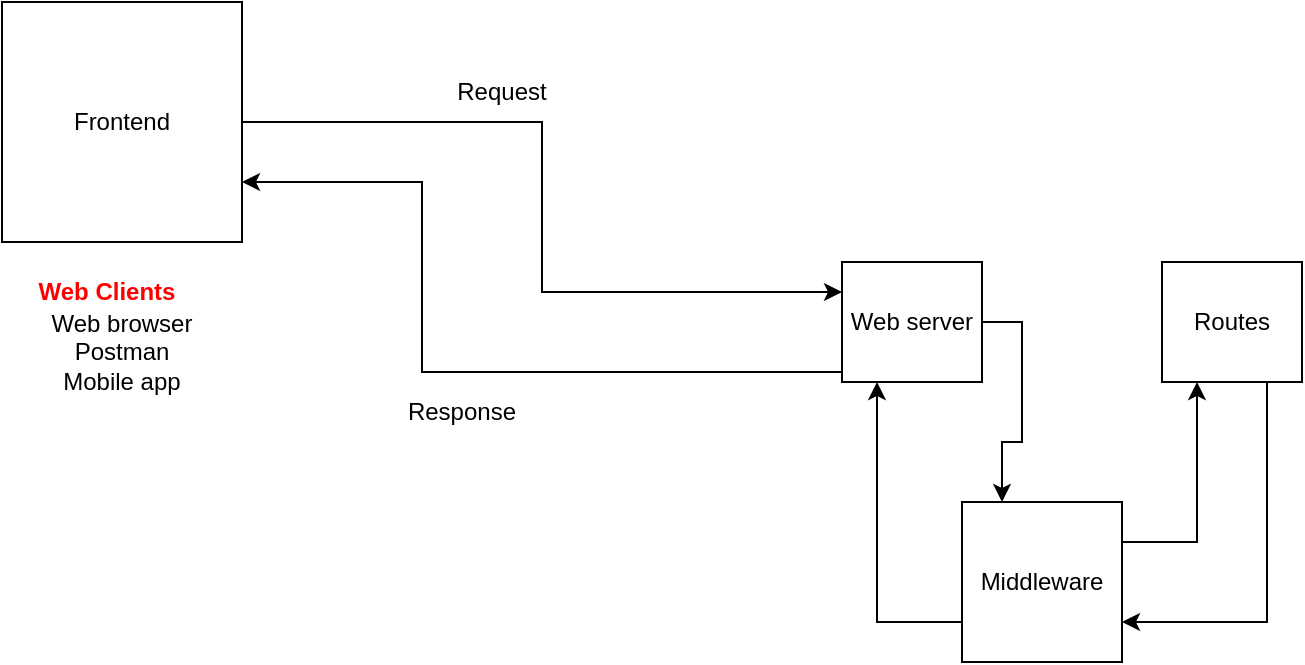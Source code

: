 <mxfile version="24.4.2" type="device">
  <diagram name="Page-1" id="v1zQrNXWDf2rzzqmDZg3">
    <mxGraphModel dx="794" dy="434" grid="1" gridSize="10" guides="1" tooltips="1" connect="1" arrows="1" fold="1" page="1" pageScale="1" pageWidth="850" pageHeight="1100" math="0" shadow="0">
      <root>
        <mxCell id="0" />
        <mxCell id="1" parent="0" />
        <mxCell id="-aMKlmWGwsQnbMnRkvw8-6" style="edgeStyle=orthogonalEdgeStyle;rounded=0;orthogonalLoop=1;jettySize=auto;html=1;exitX=1;exitY=0.5;exitDx=0;exitDy=0;entryX=0;entryY=0.25;entryDx=0;entryDy=0;" edge="1" parent="1" source="-aMKlmWGwsQnbMnRkvw8-1" target="-aMKlmWGwsQnbMnRkvw8-10">
          <mxGeometry relative="1" as="geometry" />
        </mxCell>
        <mxCell id="-aMKlmWGwsQnbMnRkvw8-1" value="Frontend" style="rounded=0;whiteSpace=wrap;html=1;" vertex="1" parent="1">
          <mxGeometry x="140" y="140" width="120" height="120" as="geometry" />
        </mxCell>
        <mxCell id="-aMKlmWGwsQnbMnRkvw8-7" style="edgeStyle=orthogonalEdgeStyle;rounded=0;orthogonalLoop=1;jettySize=auto;html=1;exitX=0;exitY=0.75;exitDx=0;exitDy=0;entryX=1;entryY=0.75;entryDx=0;entryDy=0;" edge="1" parent="1" source="-aMKlmWGwsQnbMnRkvw8-10" target="-aMKlmWGwsQnbMnRkvw8-1">
          <mxGeometry relative="1" as="geometry">
            <Array as="points">
              <mxPoint x="560" y="325" />
              <mxPoint x="350" y="325" />
              <mxPoint x="350" y="230" />
            </Array>
          </mxGeometry>
        </mxCell>
        <mxCell id="-aMKlmWGwsQnbMnRkvw8-3" value="Web browser&lt;br&gt;Postman&lt;br&gt;Mobile app" style="text;html=1;align=center;verticalAlign=middle;whiteSpace=wrap;rounded=0;" vertex="1" parent="1">
          <mxGeometry x="155" y="300" width="90" height="30" as="geometry" />
        </mxCell>
        <mxCell id="-aMKlmWGwsQnbMnRkvw8-4" value="Web Clients" style="text;html=1;align=center;verticalAlign=middle;whiteSpace=wrap;rounded=0;fontStyle=1;fontColor=#FF0000;" vertex="1" parent="1">
          <mxGeometry x="155" y="270" width="75" height="30" as="geometry" />
        </mxCell>
        <mxCell id="-aMKlmWGwsQnbMnRkvw8-8" value="Request" style="text;html=1;align=center;verticalAlign=middle;whiteSpace=wrap;rounded=0;" vertex="1" parent="1">
          <mxGeometry x="360" y="170" width="60" height="30" as="geometry" />
        </mxCell>
        <mxCell id="-aMKlmWGwsQnbMnRkvw8-9" value="Response" style="text;html=1;align=center;verticalAlign=middle;whiteSpace=wrap;rounded=0;" vertex="1" parent="1">
          <mxGeometry x="340" y="330" width="60" height="30" as="geometry" />
        </mxCell>
        <mxCell id="-aMKlmWGwsQnbMnRkvw8-18" style="edgeStyle=orthogonalEdgeStyle;rounded=0;orthogonalLoop=1;jettySize=auto;html=1;exitX=1;exitY=0.5;exitDx=0;exitDy=0;entryX=0.25;entryY=0;entryDx=0;entryDy=0;" edge="1" parent="1" source="-aMKlmWGwsQnbMnRkvw8-10" target="-aMKlmWGwsQnbMnRkvw8-17">
          <mxGeometry relative="1" as="geometry" />
        </mxCell>
        <mxCell id="-aMKlmWGwsQnbMnRkvw8-10" value="Web server" style="rounded=0;whiteSpace=wrap;html=1;" vertex="1" parent="1">
          <mxGeometry x="560" y="270" width="70" height="60" as="geometry" />
        </mxCell>
        <mxCell id="-aMKlmWGwsQnbMnRkvw8-23" style="edgeStyle=orthogonalEdgeStyle;rounded=0;orthogonalLoop=1;jettySize=auto;html=1;exitX=0.75;exitY=1;exitDx=0;exitDy=0;entryX=1;entryY=0.75;entryDx=0;entryDy=0;" edge="1" parent="1" source="-aMKlmWGwsQnbMnRkvw8-11" target="-aMKlmWGwsQnbMnRkvw8-17">
          <mxGeometry relative="1" as="geometry" />
        </mxCell>
        <mxCell id="-aMKlmWGwsQnbMnRkvw8-11" value="Routes" style="rounded=0;whiteSpace=wrap;html=1;" vertex="1" parent="1">
          <mxGeometry x="720" y="270" width="70" height="60" as="geometry" />
        </mxCell>
        <mxCell id="-aMKlmWGwsQnbMnRkvw8-19" style="edgeStyle=orthogonalEdgeStyle;rounded=0;orthogonalLoop=1;jettySize=auto;html=1;exitX=1;exitY=0.25;exitDx=0;exitDy=0;entryX=0.25;entryY=1;entryDx=0;entryDy=0;" edge="1" parent="1" source="-aMKlmWGwsQnbMnRkvw8-17" target="-aMKlmWGwsQnbMnRkvw8-11">
          <mxGeometry relative="1" as="geometry" />
        </mxCell>
        <mxCell id="-aMKlmWGwsQnbMnRkvw8-25" style="edgeStyle=orthogonalEdgeStyle;rounded=0;orthogonalLoop=1;jettySize=auto;html=1;exitX=0;exitY=0.75;exitDx=0;exitDy=0;entryX=0.25;entryY=1;entryDx=0;entryDy=0;" edge="1" parent="1" source="-aMKlmWGwsQnbMnRkvw8-17" target="-aMKlmWGwsQnbMnRkvw8-10">
          <mxGeometry relative="1" as="geometry">
            <mxPoint x="580" y="410" as="targetPoint" />
          </mxGeometry>
        </mxCell>
        <mxCell id="-aMKlmWGwsQnbMnRkvw8-17" value="Middleware" style="whiteSpace=wrap;html=1;aspect=fixed;" vertex="1" parent="1">
          <mxGeometry x="620" y="390" width="80" height="80" as="geometry" />
        </mxCell>
      </root>
    </mxGraphModel>
  </diagram>
</mxfile>
